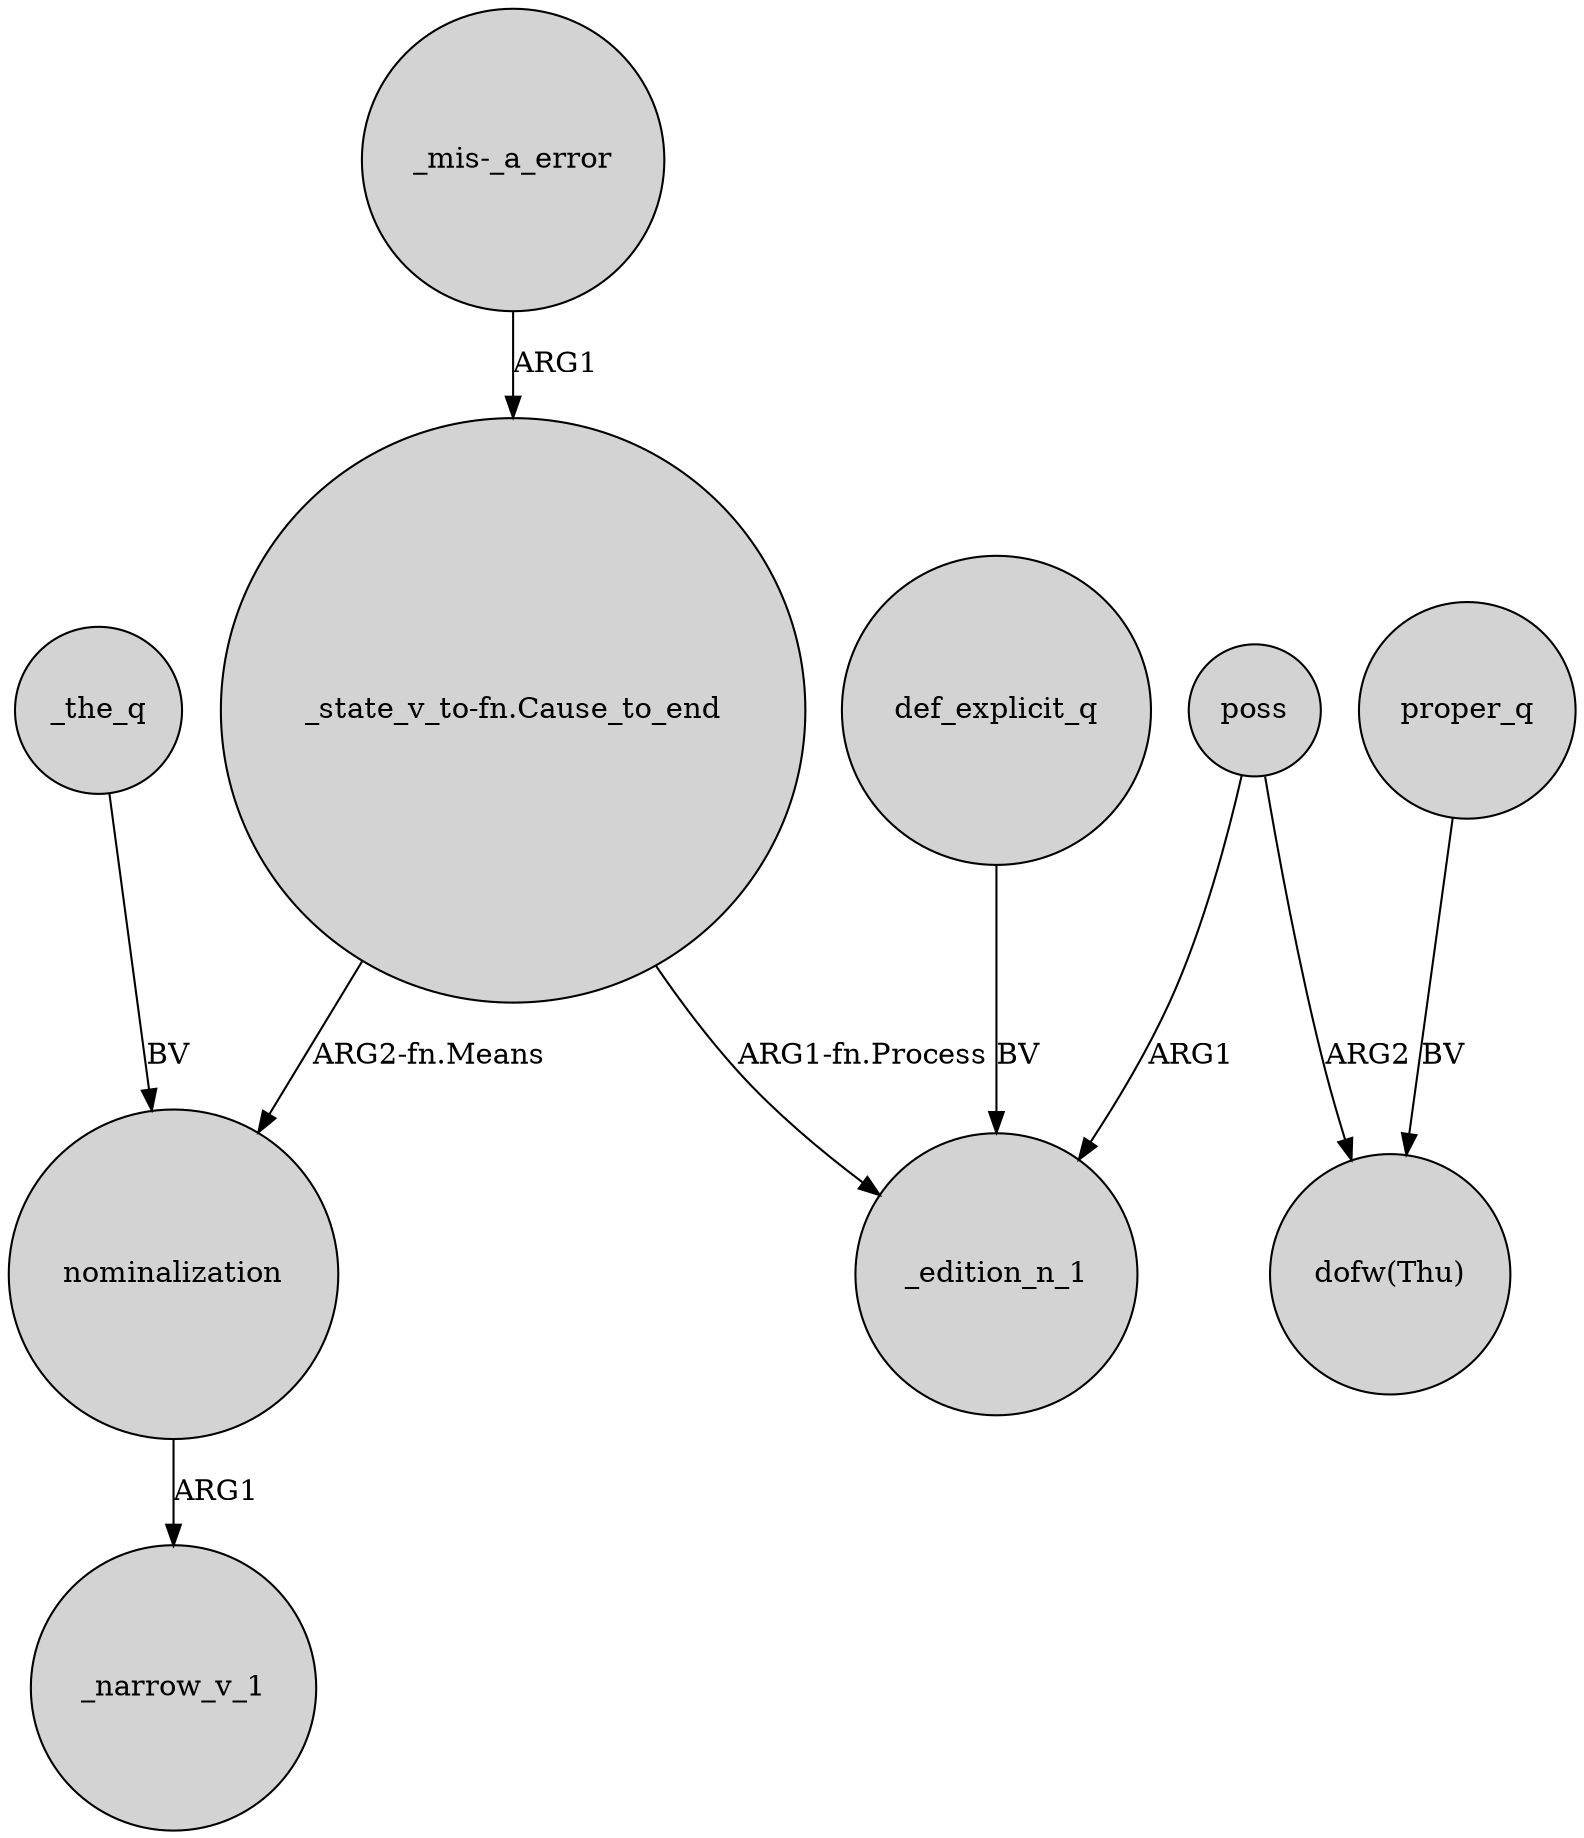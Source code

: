 digraph {
	node [shape=circle style=filled]
	"_state_v_to-fn.Cause_to_end" -> nominalization [label="ARG2-fn.Means"]
	poss -> _edition_n_1 [label=ARG1]
	_the_q -> nominalization [label=BV]
	def_explicit_q -> _edition_n_1 [label=BV]
	"_state_v_to-fn.Cause_to_end" -> _edition_n_1 [label="ARG1-fn.Process"]
	"_mis-_a_error" -> "_state_v_to-fn.Cause_to_end" [label=ARG1]
	nominalization -> _narrow_v_1 [label=ARG1]
	poss -> "dofw(Thu)" [label=ARG2]
	proper_q -> "dofw(Thu)" [label=BV]
}
